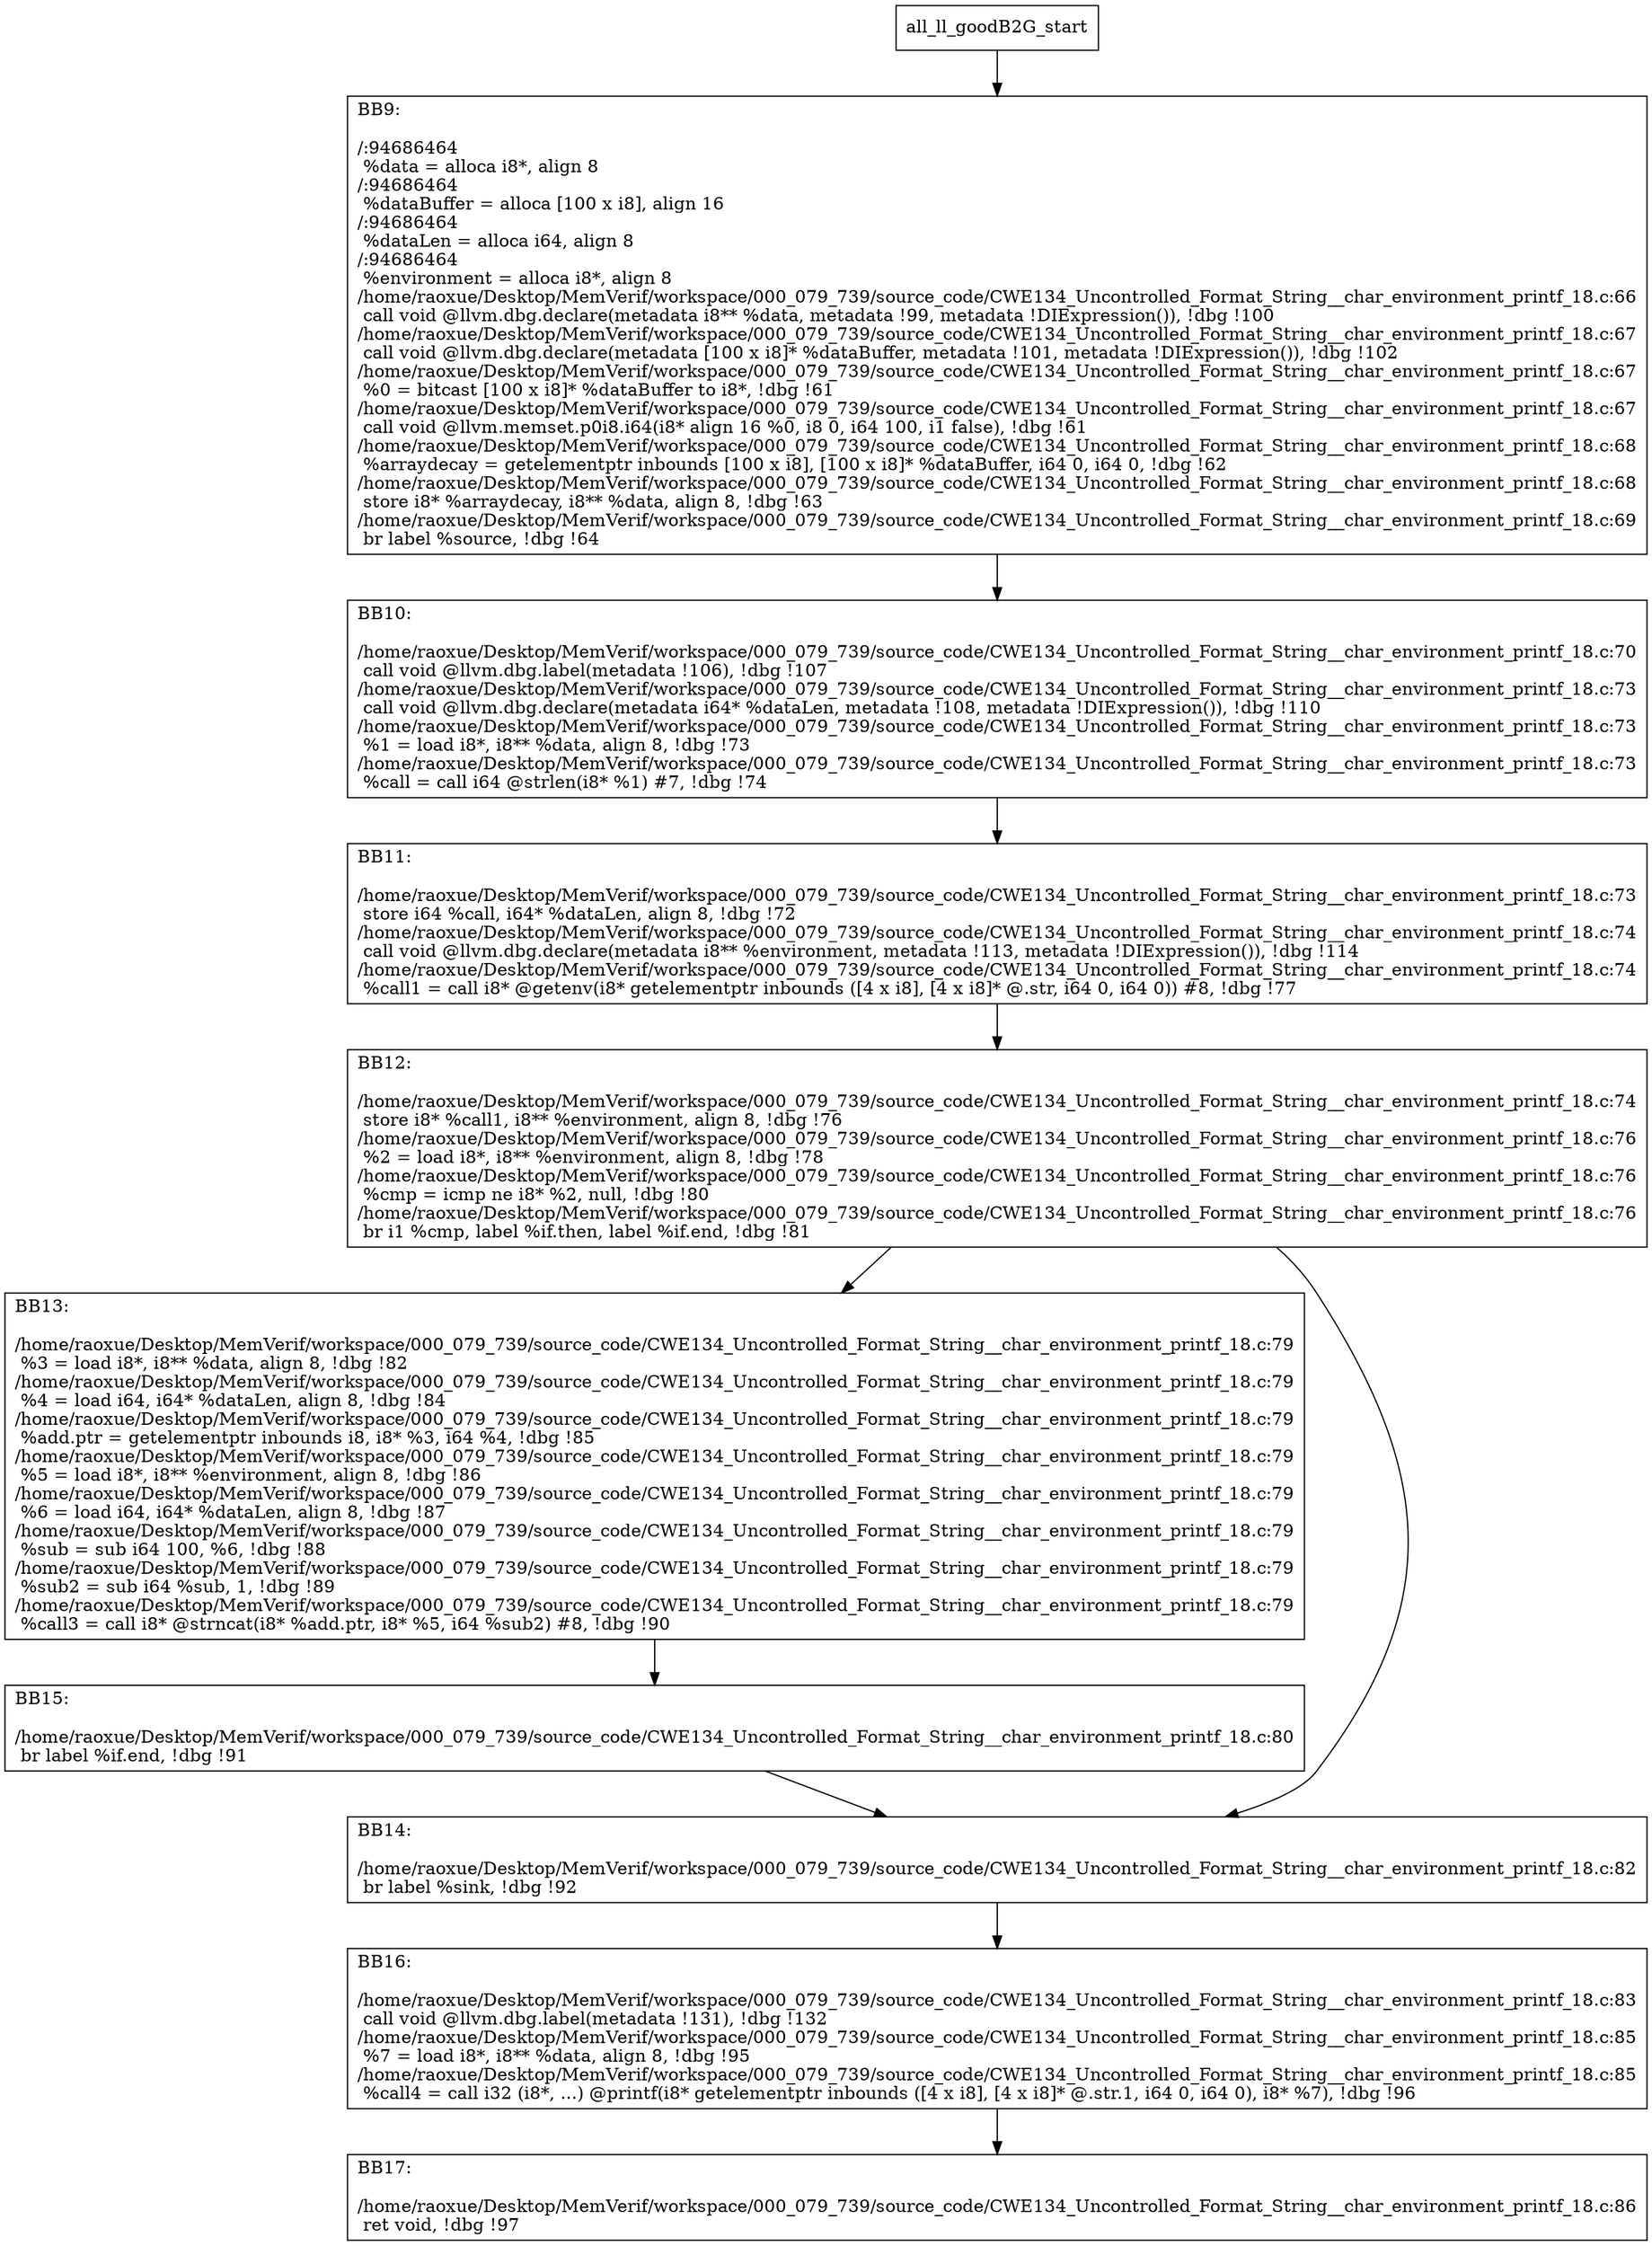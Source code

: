 digraph "CFG for'all_ll_goodB2G' function" {
	BBall_ll_goodB2G_start[shape=record,label="{all_ll_goodB2G_start}"];
	BBall_ll_goodB2G_start-> all_ll_goodB2GBB9;
	all_ll_goodB2GBB9 [shape=record, label="{BB9:\l\l/:94686464\l
  %data = alloca i8*, align 8\l
/:94686464\l
  %dataBuffer = alloca [100 x i8], align 16\l
/:94686464\l
  %dataLen = alloca i64, align 8\l
/:94686464\l
  %environment = alloca i8*, align 8\l
/home/raoxue/Desktop/MemVerif/workspace/000_079_739/source_code/CWE134_Uncontrolled_Format_String__char_environment_printf_18.c:66\l
  call void @llvm.dbg.declare(metadata i8** %data, metadata !99, metadata !DIExpression()), !dbg !100\l
/home/raoxue/Desktop/MemVerif/workspace/000_079_739/source_code/CWE134_Uncontrolled_Format_String__char_environment_printf_18.c:67\l
  call void @llvm.dbg.declare(metadata [100 x i8]* %dataBuffer, metadata !101, metadata !DIExpression()), !dbg !102\l
/home/raoxue/Desktop/MemVerif/workspace/000_079_739/source_code/CWE134_Uncontrolled_Format_String__char_environment_printf_18.c:67\l
  %0 = bitcast [100 x i8]* %dataBuffer to i8*, !dbg !61\l
/home/raoxue/Desktop/MemVerif/workspace/000_079_739/source_code/CWE134_Uncontrolled_Format_String__char_environment_printf_18.c:67\l
  call void @llvm.memset.p0i8.i64(i8* align 16 %0, i8 0, i64 100, i1 false), !dbg !61\l
/home/raoxue/Desktop/MemVerif/workspace/000_079_739/source_code/CWE134_Uncontrolled_Format_String__char_environment_printf_18.c:68\l
  %arraydecay = getelementptr inbounds [100 x i8], [100 x i8]* %dataBuffer, i64 0, i64 0, !dbg !62\l
/home/raoxue/Desktop/MemVerif/workspace/000_079_739/source_code/CWE134_Uncontrolled_Format_String__char_environment_printf_18.c:68\l
  store i8* %arraydecay, i8** %data, align 8, !dbg !63\l
/home/raoxue/Desktop/MemVerif/workspace/000_079_739/source_code/CWE134_Uncontrolled_Format_String__char_environment_printf_18.c:69\l
  br label %source, !dbg !64\l
}"];
	all_ll_goodB2GBB9-> all_ll_goodB2GBB10;
	all_ll_goodB2GBB10 [shape=record, label="{BB10:\l\l/home/raoxue/Desktop/MemVerif/workspace/000_079_739/source_code/CWE134_Uncontrolled_Format_String__char_environment_printf_18.c:70\l
  call void @llvm.dbg.label(metadata !106), !dbg !107\l
/home/raoxue/Desktop/MemVerif/workspace/000_079_739/source_code/CWE134_Uncontrolled_Format_String__char_environment_printf_18.c:73\l
  call void @llvm.dbg.declare(metadata i64* %dataLen, metadata !108, metadata !DIExpression()), !dbg !110\l
/home/raoxue/Desktop/MemVerif/workspace/000_079_739/source_code/CWE134_Uncontrolled_Format_String__char_environment_printf_18.c:73\l
  %1 = load i8*, i8** %data, align 8, !dbg !73\l
/home/raoxue/Desktop/MemVerif/workspace/000_079_739/source_code/CWE134_Uncontrolled_Format_String__char_environment_printf_18.c:73\l
  %call = call i64 @strlen(i8* %1) #7, !dbg !74\l
}"];
	all_ll_goodB2GBB10-> all_ll_goodB2GBB11;
	all_ll_goodB2GBB11 [shape=record, label="{BB11:\l\l/home/raoxue/Desktop/MemVerif/workspace/000_079_739/source_code/CWE134_Uncontrolled_Format_String__char_environment_printf_18.c:73\l
  store i64 %call, i64* %dataLen, align 8, !dbg !72\l
/home/raoxue/Desktop/MemVerif/workspace/000_079_739/source_code/CWE134_Uncontrolled_Format_String__char_environment_printf_18.c:74\l
  call void @llvm.dbg.declare(metadata i8** %environment, metadata !113, metadata !DIExpression()), !dbg !114\l
/home/raoxue/Desktop/MemVerif/workspace/000_079_739/source_code/CWE134_Uncontrolled_Format_String__char_environment_printf_18.c:74\l
  %call1 = call i8* @getenv(i8* getelementptr inbounds ([4 x i8], [4 x i8]* @.str, i64 0, i64 0)) #8, !dbg !77\l
}"];
	all_ll_goodB2GBB11-> all_ll_goodB2GBB12;
	all_ll_goodB2GBB12 [shape=record, label="{BB12:\l\l/home/raoxue/Desktop/MemVerif/workspace/000_079_739/source_code/CWE134_Uncontrolled_Format_String__char_environment_printf_18.c:74\l
  store i8* %call1, i8** %environment, align 8, !dbg !76\l
/home/raoxue/Desktop/MemVerif/workspace/000_079_739/source_code/CWE134_Uncontrolled_Format_String__char_environment_printf_18.c:76\l
  %2 = load i8*, i8** %environment, align 8, !dbg !78\l
/home/raoxue/Desktop/MemVerif/workspace/000_079_739/source_code/CWE134_Uncontrolled_Format_String__char_environment_printf_18.c:76\l
  %cmp = icmp ne i8* %2, null, !dbg !80\l
/home/raoxue/Desktop/MemVerif/workspace/000_079_739/source_code/CWE134_Uncontrolled_Format_String__char_environment_printf_18.c:76\l
  br i1 %cmp, label %if.then, label %if.end, !dbg !81\l
}"];
	all_ll_goodB2GBB12-> all_ll_goodB2GBB13;
	all_ll_goodB2GBB12-> all_ll_goodB2GBB14;
	all_ll_goodB2GBB13 [shape=record, label="{BB13:\l\l/home/raoxue/Desktop/MemVerif/workspace/000_079_739/source_code/CWE134_Uncontrolled_Format_String__char_environment_printf_18.c:79\l
  %3 = load i8*, i8** %data, align 8, !dbg !82\l
/home/raoxue/Desktop/MemVerif/workspace/000_079_739/source_code/CWE134_Uncontrolled_Format_String__char_environment_printf_18.c:79\l
  %4 = load i64, i64* %dataLen, align 8, !dbg !84\l
/home/raoxue/Desktop/MemVerif/workspace/000_079_739/source_code/CWE134_Uncontrolled_Format_String__char_environment_printf_18.c:79\l
  %add.ptr = getelementptr inbounds i8, i8* %3, i64 %4, !dbg !85\l
/home/raoxue/Desktop/MemVerif/workspace/000_079_739/source_code/CWE134_Uncontrolled_Format_String__char_environment_printf_18.c:79\l
  %5 = load i8*, i8** %environment, align 8, !dbg !86\l
/home/raoxue/Desktop/MemVerif/workspace/000_079_739/source_code/CWE134_Uncontrolled_Format_String__char_environment_printf_18.c:79\l
  %6 = load i64, i64* %dataLen, align 8, !dbg !87\l
/home/raoxue/Desktop/MemVerif/workspace/000_079_739/source_code/CWE134_Uncontrolled_Format_String__char_environment_printf_18.c:79\l
  %sub = sub i64 100, %6, !dbg !88\l
/home/raoxue/Desktop/MemVerif/workspace/000_079_739/source_code/CWE134_Uncontrolled_Format_String__char_environment_printf_18.c:79\l
  %sub2 = sub i64 %sub, 1, !dbg !89\l
/home/raoxue/Desktop/MemVerif/workspace/000_079_739/source_code/CWE134_Uncontrolled_Format_String__char_environment_printf_18.c:79\l
  %call3 = call i8* @strncat(i8* %add.ptr, i8* %5, i64 %sub2) #8, !dbg !90\l
}"];
	all_ll_goodB2GBB13-> all_ll_goodB2GBB15;
	all_ll_goodB2GBB15 [shape=record, label="{BB15:\l\l/home/raoxue/Desktop/MemVerif/workspace/000_079_739/source_code/CWE134_Uncontrolled_Format_String__char_environment_printf_18.c:80\l
  br label %if.end, !dbg !91\l
}"];
	all_ll_goodB2GBB15-> all_ll_goodB2GBB14;
	all_ll_goodB2GBB14 [shape=record, label="{BB14:\l\l/home/raoxue/Desktop/MemVerif/workspace/000_079_739/source_code/CWE134_Uncontrolled_Format_String__char_environment_printf_18.c:82\l
  br label %sink, !dbg !92\l
}"];
	all_ll_goodB2GBB14-> all_ll_goodB2GBB16;
	all_ll_goodB2GBB16 [shape=record, label="{BB16:\l\l/home/raoxue/Desktop/MemVerif/workspace/000_079_739/source_code/CWE134_Uncontrolled_Format_String__char_environment_printf_18.c:83\l
  call void @llvm.dbg.label(metadata !131), !dbg !132\l
/home/raoxue/Desktop/MemVerif/workspace/000_079_739/source_code/CWE134_Uncontrolled_Format_String__char_environment_printf_18.c:85\l
  %7 = load i8*, i8** %data, align 8, !dbg !95\l
/home/raoxue/Desktop/MemVerif/workspace/000_079_739/source_code/CWE134_Uncontrolled_Format_String__char_environment_printf_18.c:85\l
  %call4 = call i32 (i8*, ...) @printf(i8* getelementptr inbounds ([4 x i8], [4 x i8]* @.str.1, i64 0, i64 0), i8* %7), !dbg !96\l
}"];
	all_ll_goodB2GBB16-> all_ll_goodB2GBB17;
	all_ll_goodB2GBB17 [shape=record, label="{BB17:\l\l/home/raoxue/Desktop/MemVerif/workspace/000_079_739/source_code/CWE134_Uncontrolled_Format_String__char_environment_printf_18.c:86\l
  ret void, !dbg !97\l
}"];
}
